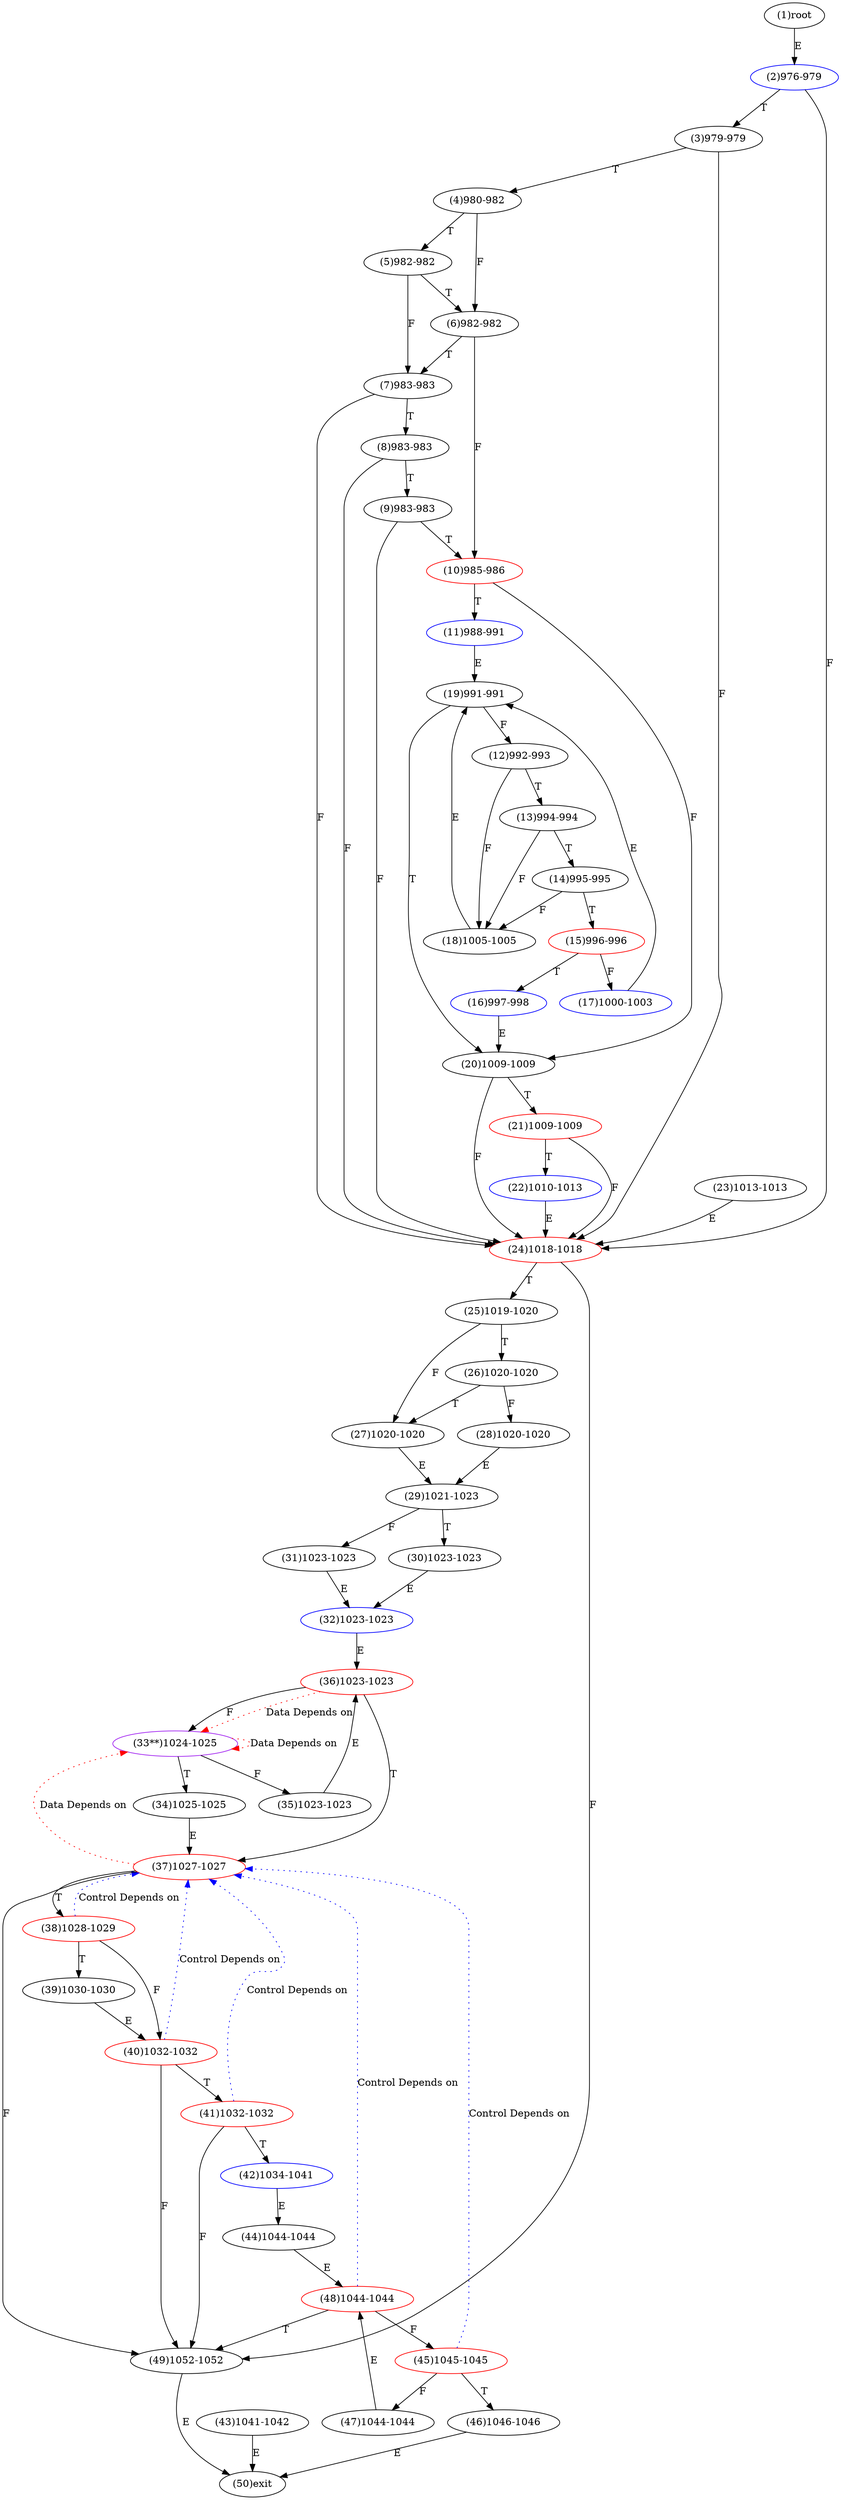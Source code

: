 digraph "" { 
1[ label="(1)root"];
2[ label="(2)976-979",color=blue];
3[ label="(3)979-979"];
4[ label="(4)980-982"];
5[ label="(5)982-982"];
6[ label="(6)982-982"];
7[ label="(7)983-983"];
8[ label="(8)983-983"];
9[ label="(9)983-983"];
10[ label="(10)985-986",color=red];
11[ label="(11)988-991",color=blue];
12[ label="(12)992-993"];
13[ label="(13)994-994"];
14[ label="(14)995-995"];
15[ label="(15)996-996",color=red];
17[ label="(17)1000-1003",color=blue];
16[ label="(16)997-998",color=blue];
19[ label="(19)991-991"];
18[ label="(18)1005-1005"];
21[ label="(21)1009-1009",color=red];
20[ label="(20)1009-1009"];
23[ label="(23)1013-1013"];
22[ label="(22)1010-1013",color=blue];
25[ label="(25)1019-1020"];
24[ label="(24)1018-1018",color=red];
27[ label="(27)1020-1020"];
26[ label="(26)1020-1020"];
29[ label="(29)1021-1023"];
28[ label="(28)1020-1020"];
31[ label="(31)1023-1023"];
30[ label="(30)1023-1023"];
34[ label="(34)1025-1025"];
35[ label="(35)1023-1023"];
32[ label="(32)1023-1023",color=blue];
33[ label="(33**)1024-1025",color=purple];
38[ label="(38)1028-1029",color=red];
39[ label="(39)1030-1030"];
36[ label="(36)1023-1023",color=red];
37[ label="(37)1027-1027",color=red];
42[ label="(42)1034-1041",color=blue];
43[ label="(43)1041-1042"];
40[ label="(40)1032-1032",color=red];
41[ label="(41)1032-1032",color=red];
46[ label="(46)1046-1046"];
47[ label="(47)1044-1044"];
44[ label="(44)1044-1044"];
45[ label="(45)1045-1045",color=red];
50[ label="(50)exit"];
49[ label="(49)1052-1052"];
48[ label="(48)1044-1044",color=red];
1->2[ label="E"];
2->24[ label="F"];
2->3[ label="T"];
3->24[ label="F"];
3->4[ label="T"];
4->6[ label="F"];
4->5[ label="T"];
5->7[ label="F"];
5->6[ label="T"];
6->10[ label="F"];
6->7[ label="T"];
7->24[ label="F"];
7->8[ label="T"];
8->24[ label="F"];
8->9[ label="T"];
9->24[ label="F"];
9->10[ label="T"];
10->20[ label="F"];
10->11[ label="T"];
11->19[ label="E"];
12->18[ label="F"];
12->13[ label="T"];
13->18[ label="F"];
13->14[ label="T"];
14->18[ label="F"];
14->15[ label="T"];
15->17[ label="F"];
15->16[ label="T"];
16->20[ label="E"];
17->19[ label="E"];
18->19[ label="E"];
19->12[ label="F"];
19->20[ label="T"];
20->24[ label="F"];
20->21[ label="T"];
21->24[ label="F"];
21->22[ label="T"];
22->24[ label="E"];
23->24[ label="E"];
24->49[ label="F"];
24->25[ label="T"];
25->27[ label="F"];
25->26[ label="T"];
26->28[ label="F"];
26->27[ label="T"];
27->29[ label="E"];
28->29[ label="E"];
29->31[ label="F"];
29->30[ label="T"];
30->32[ label="E"];
31->32[ label="E"];
32->36[ label="E"];
33->35[ label="F"];
33->34[ label="T"];
34->37[ label="E"];
35->36[ label="E"];
36->33[ label="F"];
36->37[ label="T"];
37->49[ label="F"];
37->38[ label="T"];
38->40[ label="F"];
38->39[ label="T"];
39->40[ label="E"];
40->49[ label="F"];
40->41[ label="T"];
41->49[ label="F"];
41->42[ label="T"];
42->44[ label="E"];
43->50[ label="E"];
44->48[ label="E"];
45->47[ label="F"];
45->46[ label="T"];
46->50[ label="E"];
47->48[ label="E"];
48->45[ label="F"];
48->49[ label="T"];
49->50[ label="E"];
33->33[ color="red" label="Data Depends on" style = dotted ];
38->37[ color="blue" label="Control Depends on" style = dotted ];
36->33[ color="red" label="Data Depends on" style = dotted ];
37->33[ color="red" label="Data Depends on" style = dotted ];
40->37[ color="blue" label="Control Depends on" style = dotted ];
41->37[ color="blue" label="Control Depends on" style = dotted ];
45->37[ color="blue" label="Control Depends on" style = dotted ];
48->37[ color="blue" label="Control Depends on" style = dotted ];
}
